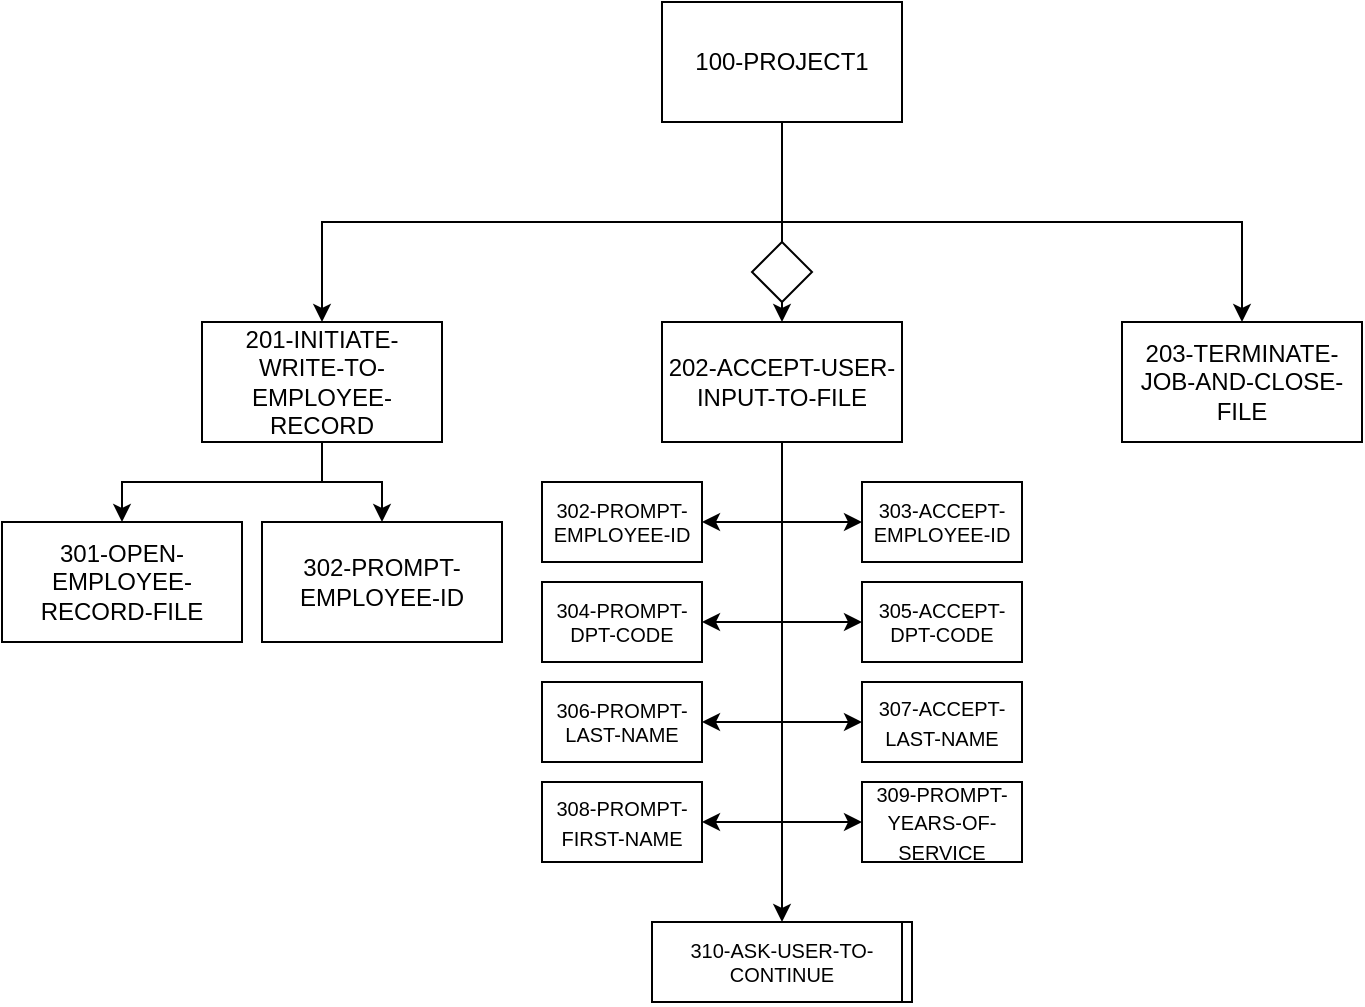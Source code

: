 <mxfile version="24.5.3" type="device">
  <diagram name="Page-1" id="XrtXCUedXIP9A3AyOKXX">
    <mxGraphModel dx="1195" dy="622" grid="1" gridSize="10" guides="1" tooltips="1" connect="1" arrows="1" fold="1" page="1" pageScale="1" pageWidth="850" pageHeight="1100" math="0" shadow="0">
      <root>
        <mxCell id="0" />
        <mxCell id="1" parent="0" />
        <mxCell id="_I_wczzqERW5QcDv1Pkj-2" style="edgeStyle=orthogonalEdgeStyle;rounded=0;orthogonalLoop=1;jettySize=auto;html=1;entryX=0.5;entryY=0;entryDx=0;entryDy=0;" edge="1" parent="1" source="_I_wczzqERW5QcDv1Pkj-1" target="_I_wczzqERW5QcDv1Pkj-3">
          <mxGeometry relative="1" as="geometry">
            <mxPoint x="440" y="220" as="targetPoint" />
            <Array as="points">
              <mxPoint x="440" y="190" />
              <mxPoint x="210" y="190" />
            </Array>
          </mxGeometry>
        </mxCell>
        <mxCell id="_I_wczzqERW5QcDv1Pkj-8" value="" style="edgeStyle=orthogonalEdgeStyle;rounded=0;orthogonalLoop=1;jettySize=auto;html=1;" edge="1" parent="1" source="_I_wczzqERW5QcDv1Pkj-1" target="_I_wczzqERW5QcDv1Pkj-7">
          <mxGeometry relative="1" as="geometry">
            <Array as="points">
              <mxPoint x="440" y="190" />
              <mxPoint x="670" y="190" />
            </Array>
          </mxGeometry>
        </mxCell>
        <mxCell id="_I_wczzqERW5QcDv1Pkj-52" style="edgeStyle=orthogonalEdgeStyle;rounded=0;orthogonalLoop=1;jettySize=auto;html=1;" edge="1" parent="1" source="_I_wczzqERW5QcDv1Pkj-1" target="_I_wczzqERW5QcDv1Pkj-5">
          <mxGeometry relative="1" as="geometry" />
        </mxCell>
        <mxCell id="_I_wczzqERW5QcDv1Pkj-1" value="100-PROJECT1" style="whiteSpace=wrap;html=1;" vertex="1" parent="1">
          <mxGeometry x="380" y="80" width="120" height="60" as="geometry" />
        </mxCell>
        <mxCell id="_I_wczzqERW5QcDv1Pkj-55" value="" style="edgeStyle=orthogonalEdgeStyle;rounded=0;orthogonalLoop=1;jettySize=auto;html=1;" edge="1" parent="1" source="_I_wczzqERW5QcDv1Pkj-3" target="_I_wczzqERW5QcDv1Pkj-54">
          <mxGeometry relative="1" as="geometry" />
        </mxCell>
        <mxCell id="_I_wczzqERW5QcDv1Pkj-57" style="edgeStyle=orthogonalEdgeStyle;rounded=0;orthogonalLoop=1;jettySize=auto;html=1;" edge="1" parent="1" source="_I_wczzqERW5QcDv1Pkj-3" target="_I_wczzqERW5QcDv1Pkj-56">
          <mxGeometry relative="1" as="geometry" />
        </mxCell>
        <mxCell id="_I_wczzqERW5QcDv1Pkj-3" value="201-INITIATE-WRITE-TO-EMPLOYEE-RECORD" style="whiteSpace=wrap;html=1;" vertex="1" parent="1">
          <mxGeometry x="150" y="240" width="120" height="60" as="geometry" />
        </mxCell>
        <mxCell id="_I_wczzqERW5QcDv1Pkj-43" style="edgeStyle=orthogonalEdgeStyle;rounded=0;orthogonalLoop=1;jettySize=auto;html=1;" edge="1" parent="1" source="_I_wczzqERW5QcDv1Pkj-5" target="_I_wczzqERW5QcDv1Pkj-41">
          <mxGeometry relative="1" as="geometry" />
        </mxCell>
        <mxCell id="_I_wczzqERW5QcDv1Pkj-44" style="edgeStyle=orthogonalEdgeStyle;rounded=0;orthogonalLoop=1;jettySize=auto;html=1;entryX=1;entryY=0.5;entryDx=0;entryDy=0;" edge="1" parent="1" source="_I_wczzqERW5QcDv1Pkj-5" target="_I_wczzqERW5QcDv1Pkj-13">
          <mxGeometry relative="1" as="geometry" />
        </mxCell>
        <mxCell id="_I_wczzqERW5QcDv1Pkj-45" style="edgeStyle=orthogonalEdgeStyle;rounded=0;orthogonalLoop=1;jettySize=auto;html=1;entryX=0;entryY=0.5;entryDx=0;entryDy=0;" edge="1" parent="1" source="_I_wczzqERW5QcDv1Pkj-5" target="_I_wczzqERW5QcDv1Pkj-15">
          <mxGeometry relative="1" as="geometry" />
        </mxCell>
        <mxCell id="_I_wczzqERW5QcDv1Pkj-46" style="edgeStyle=orthogonalEdgeStyle;rounded=0;orthogonalLoop=1;jettySize=auto;html=1;entryX=1;entryY=0.5;entryDx=0;entryDy=0;" edge="1" parent="1" source="_I_wczzqERW5QcDv1Pkj-5" target="_I_wczzqERW5QcDv1Pkj-17">
          <mxGeometry relative="1" as="geometry" />
        </mxCell>
        <mxCell id="_I_wczzqERW5QcDv1Pkj-47" style="edgeStyle=orthogonalEdgeStyle;rounded=0;orthogonalLoop=1;jettySize=auto;html=1;entryX=0;entryY=0.5;entryDx=0;entryDy=0;" edge="1" parent="1" source="_I_wczzqERW5QcDv1Pkj-5" target="_I_wczzqERW5QcDv1Pkj-27">
          <mxGeometry relative="1" as="geometry" />
        </mxCell>
        <mxCell id="_I_wczzqERW5QcDv1Pkj-48" style="edgeStyle=orthogonalEdgeStyle;rounded=0;orthogonalLoop=1;jettySize=auto;html=1;entryX=1;entryY=0.5;entryDx=0;entryDy=0;" edge="1" parent="1" source="_I_wczzqERW5QcDv1Pkj-5" target="_I_wczzqERW5QcDv1Pkj-25">
          <mxGeometry relative="1" as="geometry" />
        </mxCell>
        <mxCell id="_I_wczzqERW5QcDv1Pkj-49" style="edgeStyle=orthogonalEdgeStyle;rounded=0;orthogonalLoop=1;jettySize=auto;html=1;entryX=0;entryY=0.5;entryDx=0;entryDy=0;" edge="1" parent="1" source="_I_wczzqERW5QcDv1Pkj-5" target="_I_wczzqERW5QcDv1Pkj-31">
          <mxGeometry relative="1" as="geometry" />
        </mxCell>
        <mxCell id="_I_wczzqERW5QcDv1Pkj-50" style="edgeStyle=orthogonalEdgeStyle;rounded=0;orthogonalLoop=1;jettySize=auto;html=1;entryX=1;entryY=0.5;entryDx=0;entryDy=0;" edge="1" parent="1" source="_I_wczzqERW5QcDv1Pkj-5" target="_I_wczzqERW5QcDv1Pkj-32">
          <mxGeometry relative="1" as="geometry" />
        </mxCell>
        <mxCell id="_I_wczzqERW5QcDv1Pkj-51" style="edgeStyle=orthogonalEdgeStyle;rounded=0;orthogonalLoop=1;jettySize=auto;html=1;entryX=0;entryY=0.5;entryDx=0;entryDy=0;" edge="1" parent="1" source="_I_wczzqERW5QcDv1Pkj-5" target="_I_wczzqERW5QcDv1Pkj-33">
          <mxGeometry relative="1" as="geometry" />
        </mxCell>
        <mxCell id="_I_wczzqERW5QcDv1Pkj-5" value="202-ACCEPT-USER-INPUT-TO-FILE" style="whiteSpace=wrap;html=1;" vertex="1" parent="1">
          <mxGeometry x="380" y="240" width="120" height="60" as="geometry" />
        </mxCell>
        <mxCell id="_I_wczzqERW5QcDv1Pkj-7" value="203-TERMINATE-JOB-AND-CLOSE-FILE" style="whiteSpace=wrap;html=1;" vertex="1" parent="1">
          <mxGeometry x="610" y="240" width="120" height="60" as="geometry" />
        </mxCell>
        <mxCell id="_I_wczzqERW5QcDv1Pkj-10" value="" style="edgeStyle=orthogonalEdgeStyle;rounded=0;orthogonalLoop=1;jettySize=auto;html=1;shape=link;strokeColor=none;width=101;" edge="1" parent="1" source="_I_wczzqERW5QcDv1Pkj-1">
          <mxGeometry relative="1" as="geometry">
            <mxPoint x="440" y="140" as="sourcePoint" />
            <mxPoint x="490" y="180" as="targetPoint" />
          </mxGeometry>
        </mxCell>
        <mxCell id="_I_wczzqERW5QcDv1Pkj-13" value="302-PROMPT-EMPLOYEE-ID" style="whiteSpace=wrap;html=1;fontSize=10;" vertex="1" parent="1">
          <mxGeometry x="320" y="320" width="80" height="40" as="geometry" />
        </mxCell>
        <mxCell id="_I_wczzqERW5QcDv1Pkj-15" value="303-ACCEPT-EMPLOYEE-ID" style="whiteSpace=wrap;html=1;fontSize=10;" vertex="1" parent="1">
          <mxGeometry x="480" y="320" width="80" height="40" as="geometry" />
        </mxCell>
        <mxCell id="_I_wczzqERW5QcDv1Pkj-17" value="304-PROMPT-DPT-CODE" style="whiteSpace=wrap;html=1;fontSize=10;" vertex="1" parent="1">
          <mxGeometry x="320" y="370" width="80" height="40" as="geometry" />
        </mxCell>
        <mxCell id="_I_wczzqERW5QcDv1Pkj-25" value="306-PROMPT-LAST-NAME" style="whiteSpace=wrap;html=1;fontSize=10;" vertex="1" parent="1">
          <mxGeometry x="320" y="420" width="80" height="40" as="geometry" />
        </mxCell>
        <mxCell id="_I_wczzqERW5QcDv1Pkj-27" value="305-ACCEPT-DPT-CODE" style="whiteSpace=wrap;html=1;fontSize=10;" vertex="1" parent="1">
          <mxGeometry x="480" y="370" width="80" height="40" as="geometry" />
        </mxCell>
        <mxCell id="_I_wczzqERW5QcDv1Pkj-31" value="&lt;font size=&quot;1&quot;&gt;307-ACCEPT-LAST-NAME&lt;/font&gt;" style="whiteSpace=wrap;html=1;" vertex="1" parent="1">
          <mxGeometry x="480" y="420" width="80" height="40" as="geometry" />
        </mxCell>
        <mxCell id="_I_wczzqERW5QcDv1Pkj-32" value="&lt;font style=&quot;font-size: 10px;&quot;&gt;308-PROMPT-FIRST-NAME&lt;/font&gt;" style="whiteSpace=wrap;html=1;" vertex="1" parent="1">
          <mxGeometry x="320" y="470" width="80" height="40" as="geometry" />
        </mxCell>
        <mxCell id="_I_wczzqERW5QcDv1Pkj-33" value="&lt;font style=&quot;font-size: 10px;&quot;&gt;309-PROMPT-YEARS-OF-SERVICE&lt;/font&gt;" style="whiteSpace=wrap;html=1;" vertex="1" parent="1">
          <mxGeometry x="480" y="470" width="80" height="40" as="geometry" />
        </mxCell>
        <mxCell id="_I_wczzqERW5QcDv1Pkj-41" value="310-ASK-USER-TO-CONTINUE" style="whiteSpace=wrap;html=1;fontSize=10;" vertex="1" parent="1">
          <mxGeometry x="375" y="540" width="130" height="40" as="geometry" />
        </mxCell>
        <mxCell id="_I_wczzqERW5QcDv1Pkj-53" value="" style="rhombus;whiteSpace=wrap;html=1;" vertex="1" parent="1">
          <mxGeometry x="425" y="200" width="30" height="30" as="geometry" />
        </mxCell>
        <mxCell id="_I_wczzqERW5QcDv1Pkj-54" value="301-OPEN-EMPLOYEE-RECORD-FILE" style="whiteSpace=wrap;html=1;" vertex="1" parent="1">
          <mxGeometry x="50" y="340" width="120" height="60" as="geometry" />
        </mxCell>
        <mxCell id="_I_wczzqERW5QcDv1Pkj-56" value="302-PROMPT-EMPLOYEE-ID" style="whiteSpace=wrap;html=1;" vertex="1" parent="1">
          <mxGeometry x="180" y="340" width="120" height="60" as="geometry" />
        </mxCell>
        <mxCell id="_I_wczzqERW5QcDv1Pkj-60" value="" style="edgeStyle=none;orthogonalLoop=1;jettySize=auto;html=1;rounded=0;strokeColor=default;curved=0;startArrow=none;startFill=0;endArrow=none;endFill=0;" edge="1" parent="1">
          <mxGeometry width="100" relative="1" as="geometry">
            <mxPoint x="500" y="540" as="sourcePoint" />
            <mxPoint x="500" y="580" as="targetPoint" />
            <Array as="points" />
          </mxGeometry>
        </mxCell>
      </root>
    </mxGraphModel>
  </diagram>
</mxfile>
